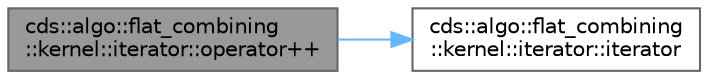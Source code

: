 digraph "cds::algo::flat_combining::kernel::iterator::operator++"
{
 // LATEX_PDF_SIZE
  bgcolor="transparent";
  edge [fontname=Helvetica,fontsize=10,labelfontname=Helvetica,labelfontsize=10];
  node [fontname=Helvetica,fontsize=10,shape=box,height=0.2,width=0.4];
  rankdir="LR";
  Node1 [id="Node000001",label="cds::algo::flat_combining\l::kernel::iterator::operator++",height=0.2,width=0.4,color="gray40", fillcolor="grey60", style="filled", fontcolor="black",tooltip="Post-increment"];
  Node1 -> Node2 [id="edge1_Node000001_Node000002",color="steelblue1",style="solid",tooltip=" "];
  Node2 [id="Node000002",label="cds::algo::flat_combining\l::kernel::iterator::iterator",height=0.2,width=0.4,color="grey40", fillcolor="white", style="filled",URL="$classcds_1_1algo_1_1flat__combining_1_1kernel_1_1iterator.html#a5f53358c2ce04dae125667ad2ec3494d",tooltip="Initializes an empty iterator object"];
}
